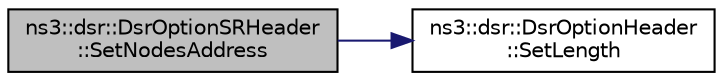 digraph "ns3::dsr::DsrOptionSRHeader::SetNodesAddress"
{
 // LATEX_PDF_SIZE
  edge [fontname="Helvetica",fontsize="10",labelfontname="Helvetica",labelfontsize="10"];
  node [fontname="Helvetica",fontsize="10",shape=record];
  rankdir="LR";
  Node1 [label="ns3::dsr::DsrOptionSRHeader\l::SetNodesAddress",height=0.2,width=0.4,color="black", fillcolor="grey75", style="filled", fontcolor="black",tooltip="Set the vector of ipv4 address."];
  Node1 -> Node2 [color="midnightblue",fontsize="10",style="solid",fontname="Helvetica"];
  Node2 [label="ns3::dsr::DsrOptionHeader\l::SetLength",height=0.2,width=0.4,color="black", fillcolor="white", style="filled",URL="$classns3_1_1dsr_1_1_dsr_option_header.html#ac13ae881ef80b4c2fce6d59f8aa0fa3e",tooltip="Set the option length."];
}

